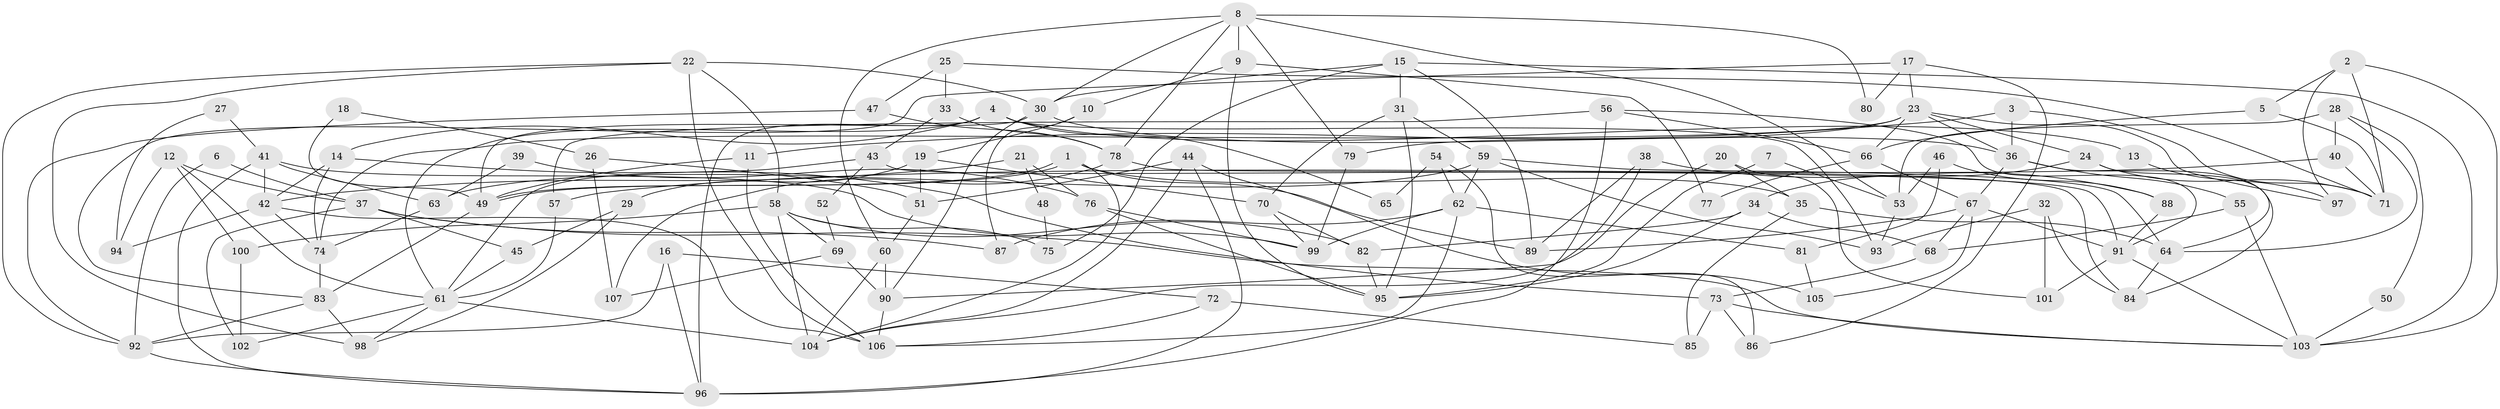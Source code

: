// Generated by graph-tools (version 1.1) at 2025/02/03/09/25 03:02:07]
// undirected, 107 vertices, 214 edges
graph export_dot {
graph [start="1"]
  node [color=gray90,style=filled];
  1;
  2;
  3;
  4;
  5;
  6;
  7;
  8;
  9;
  10;
  11;
  12;
  13;
  14;
  15;
  16;
  17;
  18;
  19;
  20;
  21;
  22;
  23;
  24;
  25;
  26;
  27;
  28;
  29;
  30;
  31;
  32;
  33;
  34;
  35;
  36;
  37;
  38;
  39;
  40;
  41;
  42;
  43;
  44;
  45;
  46;
  47;
  48;
  49;
  50;
  51;
  52;
  53;
  54;
  55;
  56;
  57;
  58;
  59;
  60;
  61;
  62;
  63;
  64;
  65;
  66;
  67;
  68;
  69;
  70;
  71;
  72;
  73;
  74;
  75;
  76;
  77;
  78;
  79;
  80;
  81;
  82;
  83;
  84;
  85;
  86;
  87;
  88;
  89;
  90;
  91;
  92;
  93;
  94;
  95;
  96;
  97;
  98;
  99;
  100;
  101;
  102;
  103;
  104;
  105;
  106;
  107;
  1 -- 104;
  1 -- 49;
  1 -- 49;
  1 -- 35;
  1 -- 89;
  2 -- 103;
  2 -- 5;
  2 -- 71;
  2 -- 97;
  3 -- 36;
  3 -- 11;
  3 -- 71;
  4 -- 14;
  4 -- 96;
  4 -- 13;
  4 -- 61;
  4 -- 65;
  4 -- 93;
  5 -- 66;
  5 -- 71;
  6 -- 92;
  6 -- 37;
  7 -- 95;
  7 -- 53;
  8 -- 78;
  8 -- 79;
  8 -- 9;
  8 -- 30;
  8 -- 53;
  8 -- 60;
  8 -- 80;
  9 -- 95;
  9 -- 10;
  9 -- 77;
  10 -- 87;
  10 -- 19;
  11 -- 49;
  11 -- 106;
  12 -- 37;
  12 -- 61;
  12 -- 94;
  12 -- 100;
  13 -- 97;
  14 -- 73;
  14 -- 74;
  14 -- 42;
  15 -- 31;
  15 -- 30;
  15 -- 75;
  15 -- 89;
  15 -- 103;
  16 -- 92;
  16 -- 96;
  16 -- 72;
  17 -- 23;
  17 -- 83;
  17 -- 80;
  17 -- 86;
  18 -- 49;
  18 -- 26;
  19 -- 70;
  19 -- 29;
  19 -- 51;
  20 -- 35;
  20 -- 90;
  20 -- 101;
  21 -- 76;
  21 -- 42;
  21 -- 48;
  22 -- 106;
  22 -- 98;
  22 -- 30;
  22 -- 58;
  22 -- 92;
  23 -- 24;
  23 -- 36;
  23 -- 66;
  23 -- 74;
  23 -- 79;
  23 -- 97;
  24 -- 34;
  24 -- 71;
  24 -- 64;
  25 -- 47;
  25 -- 71;
  25 -- 33;
  26 -- 51;
  26 -- 107;
  27 -- 94;
  27 -- 41;
  28 -- 53;
  28 -- 40;
  28 -- 50;
  28 -- 64;
  29 -- 45;
  29 -- 98;
  30 -- 36;
  30 -- 49;
  30 -- 90;
  31 -- 59;
  31 -- 95;
  31 -- 70;
  32 -- 101;
  32 -- 84;
  32 -- 93;
  33 -- 43;
  33 -- 78;
  34 -- 68;
  34 -- 82;
  34 -- 95;
  35 -- 64;
  35 -- 85;
  36 -- 67;
  36 -- 55;
  36 -- 84;
  37 -- 103;
  37 -- 102;
  37 -- 45;
  37 -- 87;
  38 -- 104;
  38 -- 89;
  38 -- 88;
  39 -- 76;
  39 -- 63;
  40 -- 71;
  40 -- 57;
  41 -- 42;
  41 -- 63;
  41 -- 96;
  41 -- 99;
  42 -- 74;
  42 -- 94;
  42 -- 106;
  43 -- 61;
  43 -- 84;
  43 -- 52;
  44 -- 104;
  44 -- 96;
  44 -- 51;
  44 -- 105;
  45 -- 61;
  46 -- 53;
  46 -- 88;
  46 -- 81;
  47 -- 78;
  47 -- 92;
  48 -- 75;
  49 -- 83;
  50 -- 103;
  51 -- 60;
  52 -- 69;
  53 -- 93;
  54 -- 86;
  54 -- 62;
  54 -- 65;
  55 -- 68;
  55 -- 103;
  56 -- 91;
  56 -- 66;
  56 -- 57;
  56 -- 96;
  57 -- 61;
  58 -- 104;
  58 -- 69;
  58 -- 75;
  58 -- 82;
  58 -- 100;
  59 -- 93;
  59 -- 64;
  59 -- 62;
  59 -- 63;
  60 -- 90;
  60 -- 104;
  61 -- 98;
  61 -- 102;
  61 -- 104;
  62 -- 106;
  62 -- 81;
  62 -- 87;
  62 -- 99;
  63 -- 74;
  64 -- 84;
  66 -- 67;
  66 -- 77;
  67 -- 89;
  67 -- 105;
  67 -- 68;
  67 -- 91;
  68 -- 73;
  69 -- 90;
  69 -- 107;
  70 -- 99;
  70 -- 82;
  72 -- 106;
  72 -- 85;
  73 -- 85;
  73 -- 103;
  73 -- 86;
  74 -- 83;
  76 -- 95;
  76 -- 99;
  78 -- 91;
  78 -- 107;
  79 -- 99;
  81 -- 105;
  82 -- 95;
  83 -- 92;
  83 -- 98;
  88 -- 91;
  90 -- 106;
  91 -- 103;
  91 -- 101;
  92 -- 96;
  100 -- 102;
}
